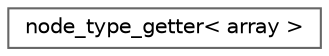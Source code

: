 digraph "Graphical Class Hierarchy"
{
 // LATEX_PDF_SIZE
  bgcolor="transparent";
  edge [fontname=Helvetica,fontsize=10,labelfontname=Helvetica,labelfontsize=10];
  node [fontname=Helvetica,fontsize=10,shape=box,height=0.2,width=0.4];
  rankdir="LR";
  Node0 [id="Node000000",label="node_type_getter\< array \>",height=0.2,width=0.4,color="grey40", fillcolor="white", style="filled",URL="$structnode__type__getter_3_01array_01_4.html",tooltip=" "];
}
